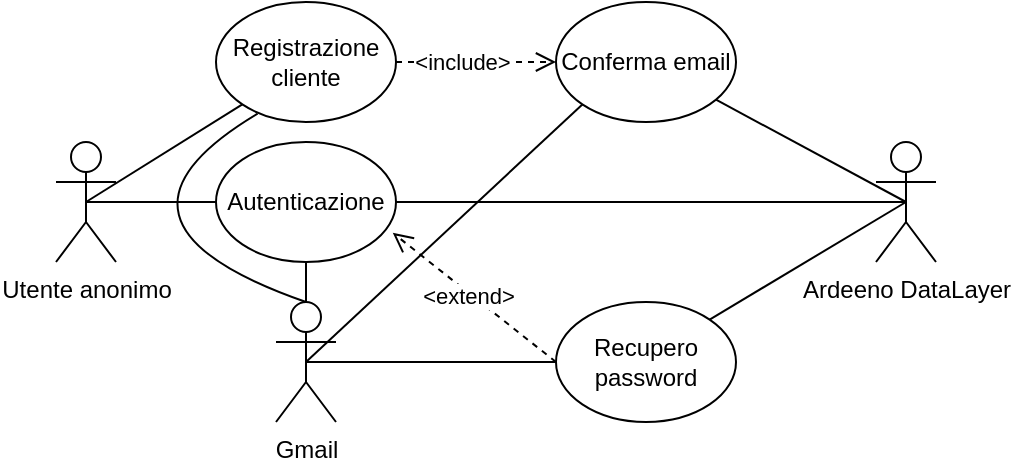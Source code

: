 <mxfile>
    <diagram id="SKP93vQWdvAe20Zp62b-" name="Pagina-1">
        <mxGraphModel dx="661" dy="486" grid="1" gridSize="10" guides="1" tooltips="1" connect="1" arrows="1" fold="1" page="1" pageScale="1" pageWidth="827" pageHeight="1169" math="0" shadow="0">
            <root>
                <mxCell id="0"/>
                <mxCell id="1" parent="0"/>
                <mxCell id="5VDgApkqLOFfq6V8ZcV0-2" style="rounded=0;orthogonalLoop=1;jettySize=auto;html=1;endArrow=none;endFill=0;entryX=0;entryY=1;entryDx=0;entryDy=0;exitX=0.5;exitY=0.5;exitDx=0;exitDy=0;exitPerimeter=0;" parent="1" source="5VDgApkqLOFfq6V8ZcV0-1" target="5VDgApkqLOFfq6V8ZcV0-3" edge="1">
                    <mxGeometry relative="1" as="geometry">
                        <mxPoint x="200" y="120" as="targetPoint"/>
                    </mxGeometry>
                </mxCell>
                <mxCell id="5VDgApkqLOFfq6V8ZcV0-6" style="rounded=0;orthogonalLoop=1;jettySize=auto;html=1;endArrow=none;endFill=0;exitX=0.5;exitY=0.5;exitDx=0;exitDy=0;exitPerimeter=0;entryX=0;entryY=0.5;entryDx=0;entryDy=0;" parent="1" source="5VDgApkqLOFfq6V8ZcV0-1" target="5VDgApkqLOFfq6V8ZcV0-7" edge="1">
                    <mxGeometry relative="1" as="geometry">
                        <mxPoint x="240" y="230" as="targetPoint"/>
                        <mxPoint x="110" y="310" as="sourcePoint"/>
                    </mxGeometry>
                </mxCell>
                <mxCell id="5VDgApkqLOFfq6V8ZcV0-1" value="Utente anonimo" style="shape=umlActor;verticalLabelPosition=bottom;verticalAlign=top;html=1;outlineConnect=0;" parent="1" vertex="1">
                    <mxGeometry x="170" y="210" width="30" height="60" as="geometry"/>
                </mxCell>
                <mxCell id="5VDgApkqLOFfq6V8ZcV0-4" style="rounded=0;orthogonalLoop=1;jettySize=auto;html=1;endArrow=none;endFill=0;entryX=0.5;entryY=0.5;entryDx=0;entryDy=0;entryPerimeter=0;startArrow=none;" parent="1" source="5VDgApkqLOFfq6V8ZcV0-13" target="5VDgApkqLOFfq6V8ZcV0-5" edge="1">
                    <mxGeometry relative="1" as="geometry">
                        <mxPoint x="520" y="140" as="targetPoint"/>
                    </mxGeometry>
                </mxCell>
                <mxCell id="5VDgApkqLOFfq6V8ZcV0-3" value="Registrazione cliente" style="ellipse;whiteSpace=wrap;html=1;" parent="1" vertex="1">
                    <mxGeometry x="250" y="140" width="90" height="60" as="geometry"/>
                </mxCell>
                <mxCell id="5VDgApkqLOFfq6V8ZcV0-7" value="Autenticazione" style="ellipse;whiteSpace=wrap;html=1;" parent="1" vertex="1">
                    <mxGeometry x="250" y="210" width="90" height="60" as="geometry"/>
                </mxCell>
                <mxCell id="LFX6a2vSH7ptxkuxKLWu-2" style="rounded=0;orthogonalLoop=1;jettySize=auto;html=1;entryX=1;entryY=0;entryDx=0;entryDy=0;endArrow=none;endFill=0;exitX=0.5;exitY=0.5;exitDx=0;exitDy=0;exitPerimeter=0;" parent="1" source="5VDgApkqLOFfq6V8ZcV0-5" target="5VDgApkqLOFfq6V8ZcV0-17" edge="1">
                    <mxGeometry relative="1" as="geometry">
                        <mxPoint x="465" y="290" as="sourcePoint"/>
                    </mxGeometry>
                </mxCell>
                <mxCell id="5VDgApkqLOFfq6V8ZcV0-5" value="Ardeeno DataLayer" style="shape=umlActor;verticalLabelPosition=bottom;verticalAlign=top;html=1;outlineConnect=0;" parent="1" vertex="1">
                    <mxGeometry x="580" y="210" width="30" height="60" as="geometry"/>
                </mxCell>
                <mxCell id="5VDgApkqLOFfq6V8ZcV0-10" value="" style="rounded=0;orthogonalLoop=1;jettySize=auto;html=1;endArrow=none;endFill=0;entryX=0.5;entryY=0.5;entryDx=0;entryDy=0;entryPerimeter=0;" parent="1" source="5VDgApkqLOFfq6V8ZcV0-7" target="5VDgApkqLOFfq6V8ZcV0-5" edge="1">
                    <mxGeometry relative="1" as="geometry">
                        <mxPoint x="465" y="140" as="targetPoint"/>
                        <mxPoint x="360" y="300" as="sourcePoint"/>
                    </mxGeometry>
                </mxCell>
                <mxCell id="5VDgApkqLOFfq6V8ZcV0-12" value="&amp;lt;include&amp;gt;" style="html=1;verticalAlign=bottom;endArrow=open;dashed=1;endSize=8;rounded=0;exitX=1;exitY=0.5;exitDx=0;exitDy=0;endFill=0;" parent="1" source="5VDgApkqLOFfq6V8ZcV0-3" target="5VDgApkqLOFfq6V8ZcV0-13" edge="1">
                    <mxGeometry x="-0.189" y="-9" relative="1" as="geometry">
                        <mxPoint x="300" y="50" as="sourcePoint"/>
                        <mxPoint x="440" y="40" as="targetPoint"/>
                        <mxPoint as="offset"/>
                    </mxGeometry>
                </mxCell>
                <mxCell id="5VDgApkqLOFfq6V8ZcV0-14" style="rounded=0;orthogonalLoop=1;jettySize=auto;html=1;endArrow=none;endFill=0;entryX=0.5;entryY=0.5;entryDx=0;entryDy=0;entryPerimeter=0;exitX=0;exitY=1;exitDx=0;exitDy=0;" parent="1" source="5VDgApkqLOFfq6V8ZcV0-13" target="5VDgApkqLOFfq6V8ZcV0-15" edge="1">
                    <mxGeometry relative="1" as="geometry">
                        <mxPoint x="640" y="40" as="targetPoint"/>
                    </mxGeometry>
                </mxCell>
                <mxCell id="LFX6a2vSH7ptxkuxKLWu-3" style="edgeStyle=none;rounded=0;orthogonalLoop=1;jettySize=auto;html=1;exitX=0.5;exitY=0;exitDx=0;exitDy=0;exitPerimeter=0;entryX=0.5;entryY=1;entryDx=0;entryDy=0;endArrow=none;endFill=0;" parent="1" source="5VDgApkqLOFfq6V8ZcV0-15" target="5VDgApkqLOFfq6V8ZcV0-7" edge="1">
                    <mxGeometry relative="1" as="geometry"/>
                </mxCell>
                <mxCell id="2" style="edgeStyle=none;html=1;exitX=0.5;exitY=0;exitDx=0;exitDy=0;exitPerimeter=0;entryX=0.231;entryY=0.93;entryDx=0;entryDy=0;curved=1;endArrow=none;endFill=0;entryPerimeter=0;" edge="1" parent="1" source="5VDgApkqLOFfq6V8ZcV0-15" target="5VDgApkqLOFfq6V8ZcV0-3">
                    <mxGeometry relative="1" as="geometry">
                        <Array as="points">
                            <mxPoint x="180" y="250"/>
                        </Array>
                    </mxGeometry>
                </mxCell>
                <mxCell id="5VDgApkqLOFfq6V8ZcV0-15" value="Gmail" style="shape=umlActor;verticalLabelPosition=bottom;verticalAlign=top;html=1;outlineConnect=0;" parent="1" vertex="1">
                    <mxGeometry x="280" y="290" width="30" height="60" as="geometry"/>
                </mxCell>
                <mxCell id="5VDgApkqLOFfq6V8ZcV0-16" value="&amp;lt;extend&amp;gt;" style="html=1;verticalAlign=bottom;endArrow=open;dashed=1;endSize=8;rounded=0;endFill=0;entryX=0.982;entryY=0.757;entryDx=0;entryDy=0;exitX=0;exitY=0.5;exitDx=0;exitDy=0;entryPerimeter=0;" parent="1" source="5VDgApkqLOFfq6V8ZcV0-17" target="5VDgApkqLOFfq6V8ZcV0-7" edge="1">
                    <mxGeometry x="-0.052" y="9" relative="1" as="geometry">
                        <mxPoint x="440" y="400" as="sourcePoint"/>
                        <mxPoint x="370" y="350" as="targetPoint"/>
                        <mxPoint as="offset"/>
                    </mxGeometry>
                </mxCell>
                <mxCell id="5VDgApkqLOFfq6V8ZcV0-18" style="rounded=0;orthogonalLoop=1;jettySize=auto;html=1;entryX=0.5;entryY=0.5;entryDx=0;entryDy=0;entryPerimeter=0;endArrow=none;endFill=0;exitX=0;exitY=0.5;exitDx=0;exitDy=0;" parent="1" source="5VDgApkqLOFfq6V8ZcV0-17" target="5VDgApkqLOFfq6V8ZcV0-15" edge="1">
                    <mxGeometry relative="1" as="geometry"/>
                </mxCell>
                <mxCell id="5VDgApkqLOFfq6V8ZcV0-17" value="Recupero password" style="ellipse;whiteSpace=wrap;html=1;" parent="1" vertex="1">
                    <mxGeometry x="420" y="290" width="90" height="60" as="geometry"/>
                </mxCell>
                <mxCell id="5VDgApkqLOFfq6V8ZcV0-13" value="Conferma email" style="ellipse;whiteSpace=wrap;html=1;" parent="1" vertex="1">
                    <mxGeometry x="420" y="140" width="90" height="60" as="geometry"/>
                </mxCell>
            </root>
        </mxGraphModel>
    </diagram>
</mxfile>